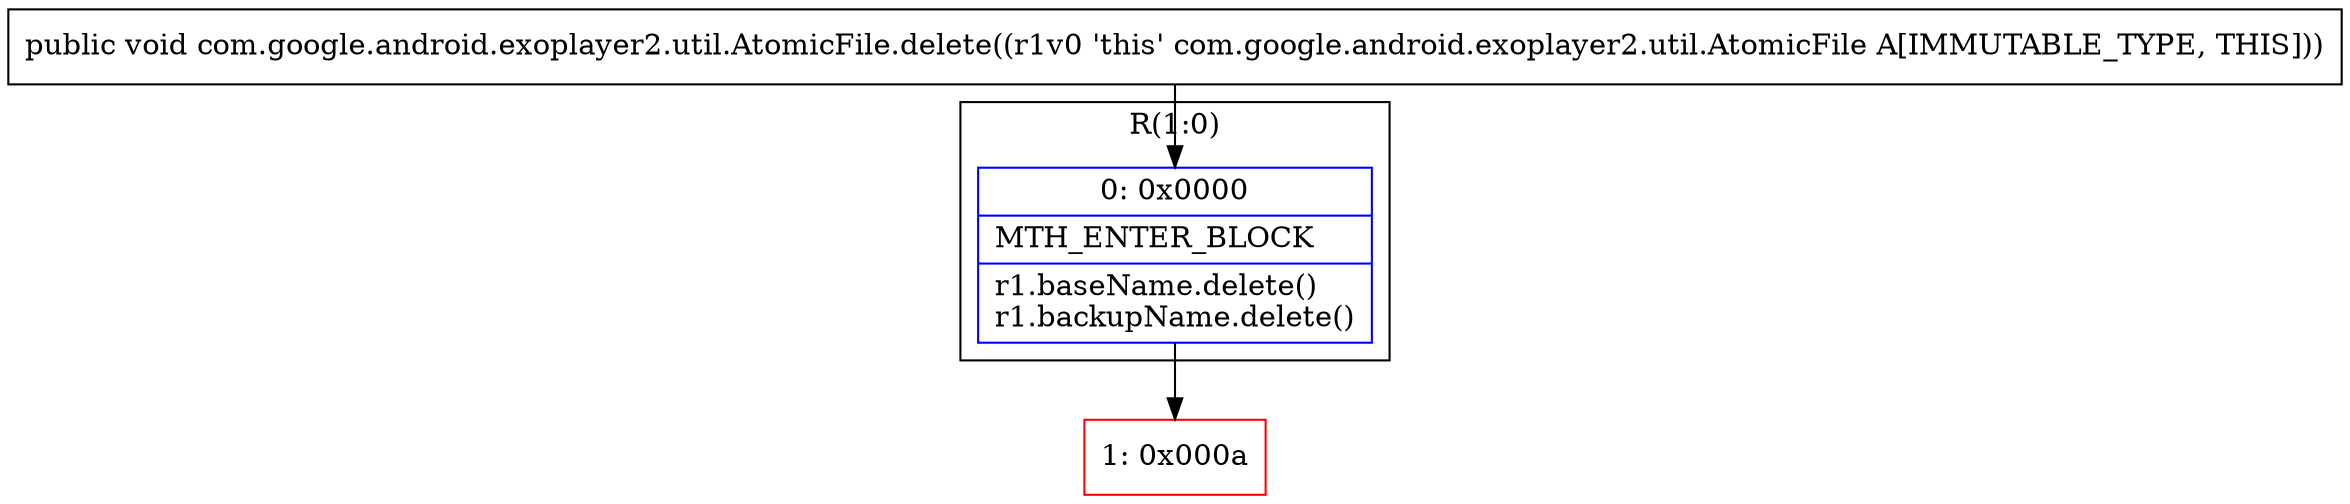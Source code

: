 digraph "CFG forcom.google.android.exoplayer2.util.AtomicFile.delete()V" {
subgraph cluster_Region_1209037552 {
label = "R(1:0)";
node [shape=record,color=blue];
Node_0 [shape=record,label="{0\:\ 0x0000|MTH_ENTER_BLOCK\l|r1.baseName.delete()\lr1.backupName.delete()\l}"];
}
Node_1 [shape=record,color=red,label="{1\:\ 0x000a}"];
MethodNode[shape=record,label="{public void com.google.android.exoplayer2.util.AtomicFile.delete((r1v0 'this' com.google.android.exoplayer2.util.AtomicFile A[IMMUTABLE_TYPE, THIS])) }"];
MethodNode -> Node_0;
Node_0 -> Node_1;
}

